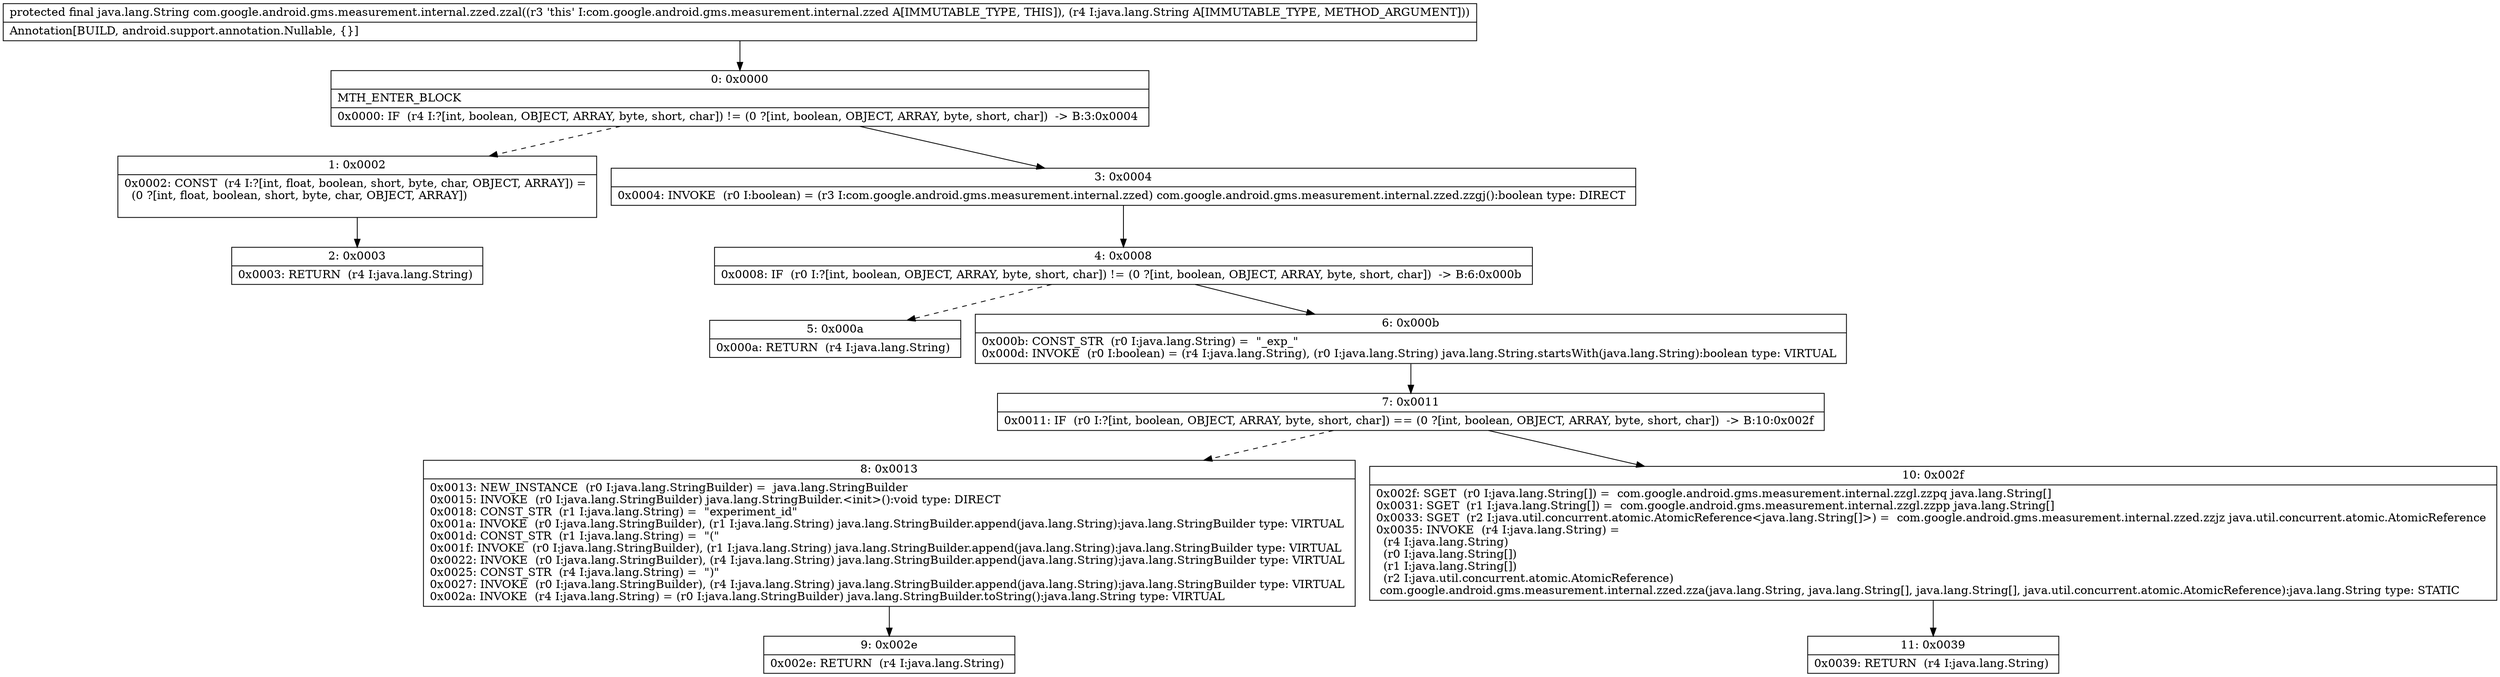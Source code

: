 digraph "CFG forcom.google.android.gms.measurement.internal.zzed.zzal(Ljava\/lang\/String;)Ljava\/lang\/String;" {
Node_0 [shape=record,label="{0\:\ 0x0000|MTH_ENTER_BLOCK\l|0x0000: IF  (r4 I:?[int, boolean, OBJECT, ARRAY, byte, short, char]) != (0 ?[int, boolean, OBJECT, ARRAY, byte, short, char])  \-\> B:3:0x0004 \l}"];
Node_1 [shape=record,label="{1\:\ 0x0002|0x0002: CONST  (r4 I:?[int, float, boolean, short, byte, char, OBJECT, ARRAY]) = \l  (0 ?[int, float, boolean, short, byte, char, OBJECT, ARRAY])\l \l}"];
Node_2 [shape=record,label="{2\:\ 0x0003|0x0003: RETURN  (r4 I:java.lang.String) \l}"];
Node_3 [shape=record,label="{3\:\ 0x0004|0x0004: INVOKE  (r0 I:boolean) = (r3 I:com.google.android.gms.measurement.internal.zzed) com.google.android.gms.measurement.internal.zzed.zzgj():boolean type: DIRECT \l}"];
Node_4 [shape=record,label="{4\:\ 0x0008|0x0008: IF  (r0 I:?[int, boolean, OBJECT, ARRAY, byte, short, char]) != (0 ?[int, boolean, OBJECT, ARRAY, byte, short, char])  \-\> B:6:0x000b \l}"];
Node_5 [shape=record,label="{5\:\ 0x000a|0x000a: RETURN  (r4 I:java.lang.String) \l}"];
Node_6 [shape=record,label="{6\:\ 0x000b|0x000b: CONST_STR  (r0 I:java.lang.String) =  \"_exp_\" \l0x000d: INVOKE  (r0 I:boolean) = (r4 I:java.lang.String), (r0 I:java.lang.String) java.lang.String.startsWith(java.lang.String):boolean type: VIRTUAL \l}"];
Node_7 [shape=record,label="{7\:\ 0x0011|0x0011: IF  (r0 I:?[int, boolean, OBJECT, ARRAY, byte, short, char]) == (0 ?[int, boolean, OBJECT, ARRAY, byte, short, char])  \-\> B:10:0x002f \l}"];
Node_8 [shape=record,label="{8\:\ 0x0013|0x0013: NEW_INSTANCE  (r0 I:java.lang.StringBuilder) =  java.lang.StringBuilder \l0x0015: INVOKE  (r0 I:java.lang.StringBuilder) java.lang.StringBuilder.\<init\>():void type: DIRECT \l0x0018: CONST_STR  (r1 I:java.lang.String) =  \"experiment_id\" \l0x001a: INVOKE  (r0 I:java.lang.StringBuilder), (r1 I:java.lang.String) java.lang.StringBuilder.append(java.lang.String):java.lang.StringBuilder type: VIRTUAL \l0x001d: CONST_STR  (r1 I:java.lang.String) =  \"(\" \l0x001f: INVOKE  (r0 I:java.lang.StringBuilder), (r1 I:java.lang.String) java.lang.StringBuilder.append(java.lang.String):java.lang.StringBuilder type: VIRTUAL \l0x0022: INVOKE  (r0 I:java.lang.StringBuilder), (r4 I:java.lang.String) java.lang.StringBuilder.append(java.lang.String):java.lang.StringBuilder type: VIRTUAL \l0x0025: CONST_STR  (r4 I:java.lang.String) =  \")\" \l0x0027: INVOKE  (r0 I:java.lang.StringBuilder), (r4 I:java.lang.String) java.lang.StringBuilder.append(java.lang.String):java.lang.StringBuilder type: VIRTUAL \l0x002a: INVOKE  (r4 I:java.lang.String) = (r0 I:java.lang.StringBuilder) java.lang.StringBuilder.toString():java.lang.String type: VIRTUAL \l}"];
Node_9 [shape=record,label="{9\:\ 0x002e|0x002e: RETURN  (r4 I:java.lang.String) \l}"];
Node_10 [shape=record,label="{10\:\ 0x002f|0x002f: SGET  (r0 I:java.lang.String[]) =  com.google.android.gms.measurement.internal.zzgl.zzpq java.lang.String[] \l0x0031: SGET  (r1 I:java.lang.String[]) =  com.google.android.gms.measurement.internal.zzgl.zzpp java.lang.String[] \l0x0033: SGET  (r2 I:java.util.concurrent.atomic.AtomicReference\<java.lang.String[]\>) =  com.google.android.gms.measurement.internal.zzed.zzjz java.util.concurrent.atomic.AtomicReference \l0x0035: INVOKE  (r4 I:java.lang.String) = \l  (r4 I:java.lang.String)\l  (r0 I:java.lang.String[])\l  (r1 I:java.lang.String[])\l  (r2 I:java.util.concurrent.atomic.AtomicReference)\l com.google.android.gms.measurement.internal.zzed.zza(java.lang.String, java.lang.String[], java.lang.String[], java.util.concurrent.atomic.AtomicReference):java.lang.String type: STATIC \l}"];
Node_11 [shape=record,label="{11\:\ 0x0039|0x0039: RETURN  (r4 I:java.lang.String) \l}"];
MethodNode[shape=record,label="{protected final java.lang.String com.google.android.gms.measurement.internal.zzed.zzal((r3 'this' I:com.google.android.gms.measurement.internal.zzed A[IMMUTABLE_TYPE, THIS]), (r4 I:java.lang.String A[IMMUTABLE_TYPE, METHOD_ARGUMENT]))  | Annotation[BUILD, android.support.annotation.Nullable, \{\}]\l}"];
MethodNode -> Node_0;
Node_0 -> Node_1[style=dashed];
Node_0 -> Node_3;
Node_1 -> Node_2;
Node_3 -> Node_4;
Node_4 -> Node_5[style=dashed];
Node_4 -> Node_6;
Node_6 -> Node_7;
Node_7 -> Node_8[style=dashed];
Node_7 -> Node_10;
Node_8 -> Node_9;
Node_10 -> Node_11;
}

